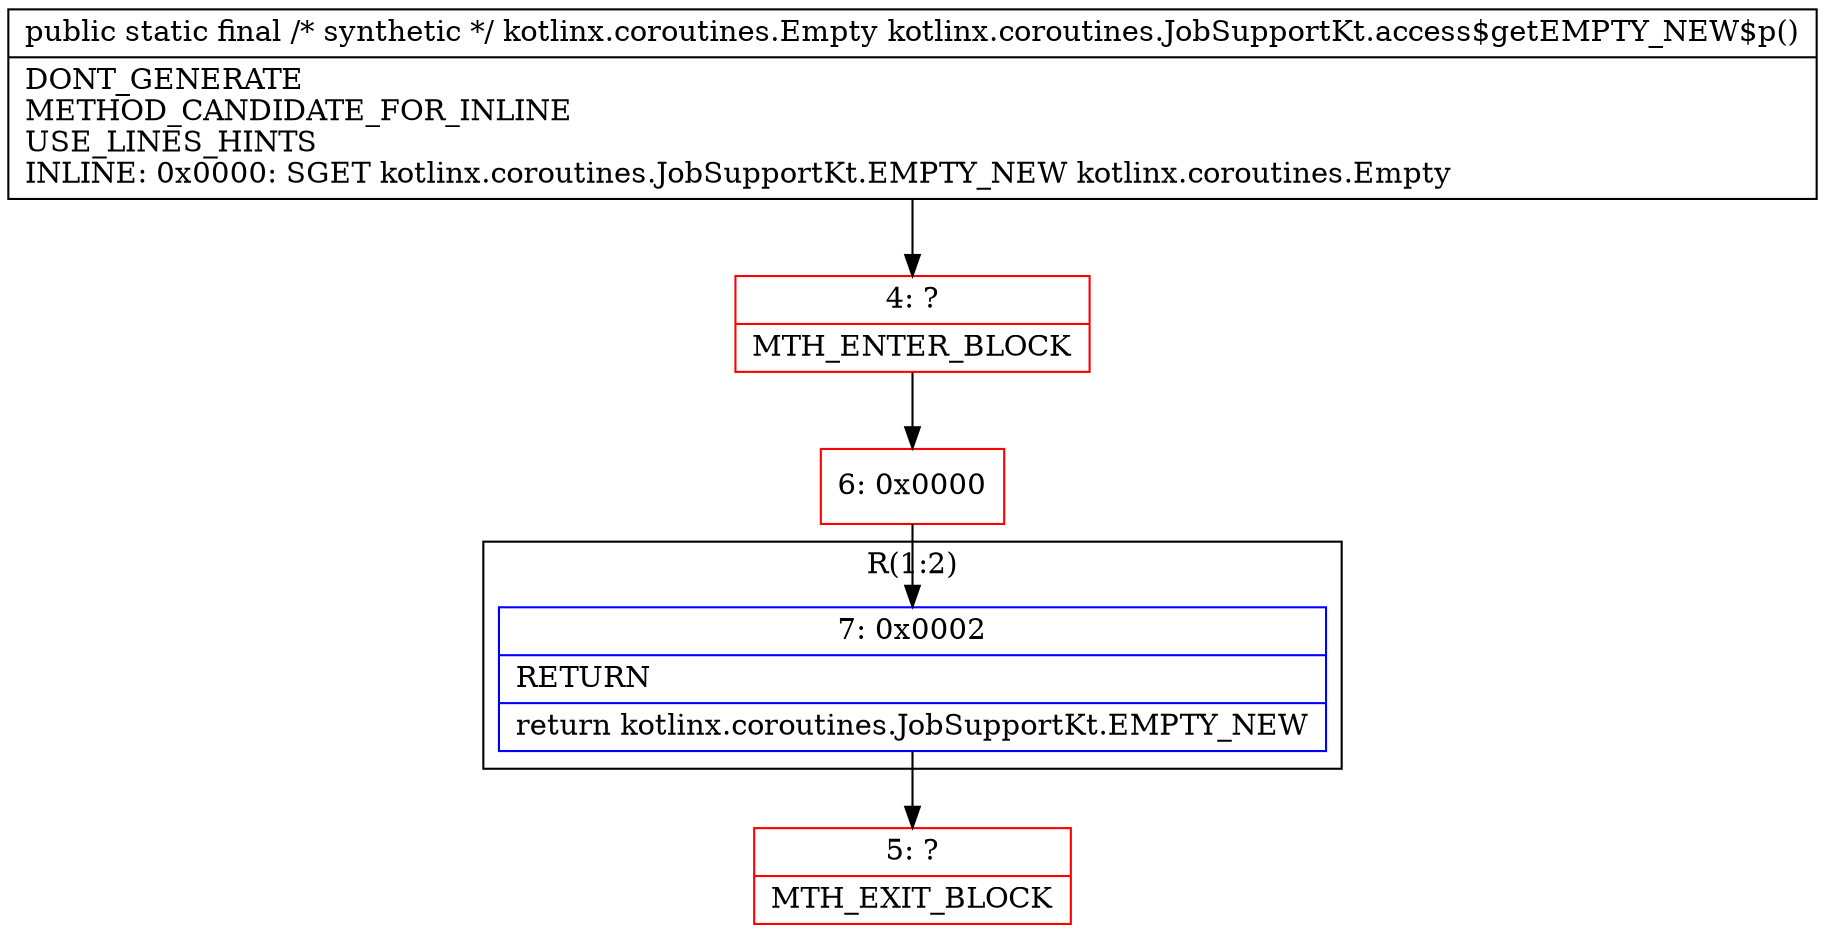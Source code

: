 digraph "CFG forkotlinx.coroutines.JobSupportKt.access$getEMPTY_NEW$p()Lkotlinx\/coroutines\/Empty;" {
subgraph cluster_Region_1168978404 {
label = "R(1:2)";
node [shape=record,color=blue];
Node_7 [shape=record,label="{7\:\ 0x0002|RETURN\l|return kotlinx.coroutines.JobSupportKt.EMPTY_NEW\l}"];
}
Node_4 [shape=record,color=red,label="{4\:\ ?|MTH_ENTER_BLOCK\l}"];
Node_6 [shape=record,color=red,label="{6\:\ 0x0000}"];
Node_5 [shape=record,color=red,label="{5\:\ ?|MTH_EXIT_BLOCK\l}"];
MethodNode[shape=record,label="{public static final \/* synthetic *\/ kotlinx.coroutines.Empty kotlinx.coroutines.JobSupportKt.access$getEMPTY_NEW$p()  | DONT_GENERATE\lMETHOD_CANDIDATE_FOR_INLINE\lUSE_LINES_HINTS\lINLINE: 0x0000: SGET   kotlinx.coroutines.JobSupportKt.EMPTY_NEW kotlinx.coroutines.Empty\l}"];
MethodNode -> Node_4;Node_7 -> Node_5;
Node_4 -> Node_6;
Node_6 -> Node_7;
}

